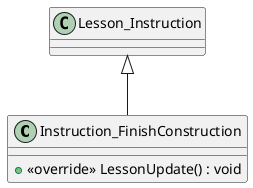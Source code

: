 @startuml
class Instruction_FinishConstruction {
    + <<override>> LessonUpdate() : void
}
Lesson_Instruction <|-- Instruction_FinishConstruction
@enduml
